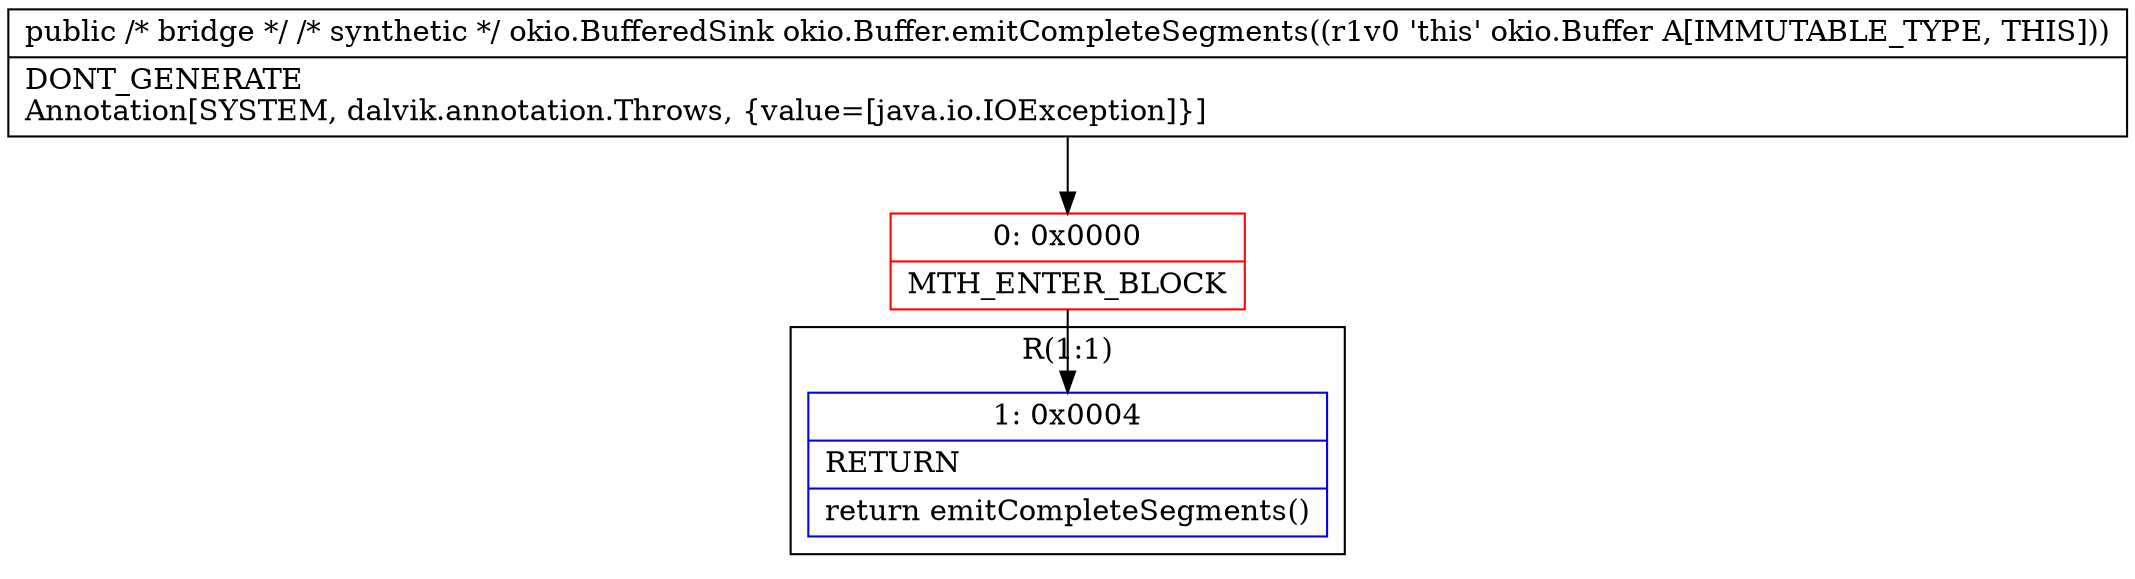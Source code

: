 digraph "CFG forokio.Buffer.emitCompleteSegments()Lokio\/BufferedSink;" {
subgraph cluster_Region_1721378345 {
label = "R(1:1)";
node [shape=record,color=blue];
Node_1 [shape=record,label="{1\:\ 0x0004|RETURN\l|return emitCompleteSegments()\l}"];
}
Node_0 [shape=record,color=red,label="{0\:\ 0x0000|MTH_ENTER_BLOCK\l}"];
MethodNode[shape=record,label="{public \/* bridge *\/ \/* synthetic *\/ okio.BufferedSink okio.Buffer.emitCompleteSegments((r1v0 'this' okio.Buffer A[IMMUTABLE_TYPE, THIS]))  | DONT_GENERATE\lAnnotation[SYSTEM, dalvik.annotation.Throws, \{value=[java.io.IOException]\}]\l}"];
MethodNode -> Node_0;
Node_0 -> Node_1;
}

